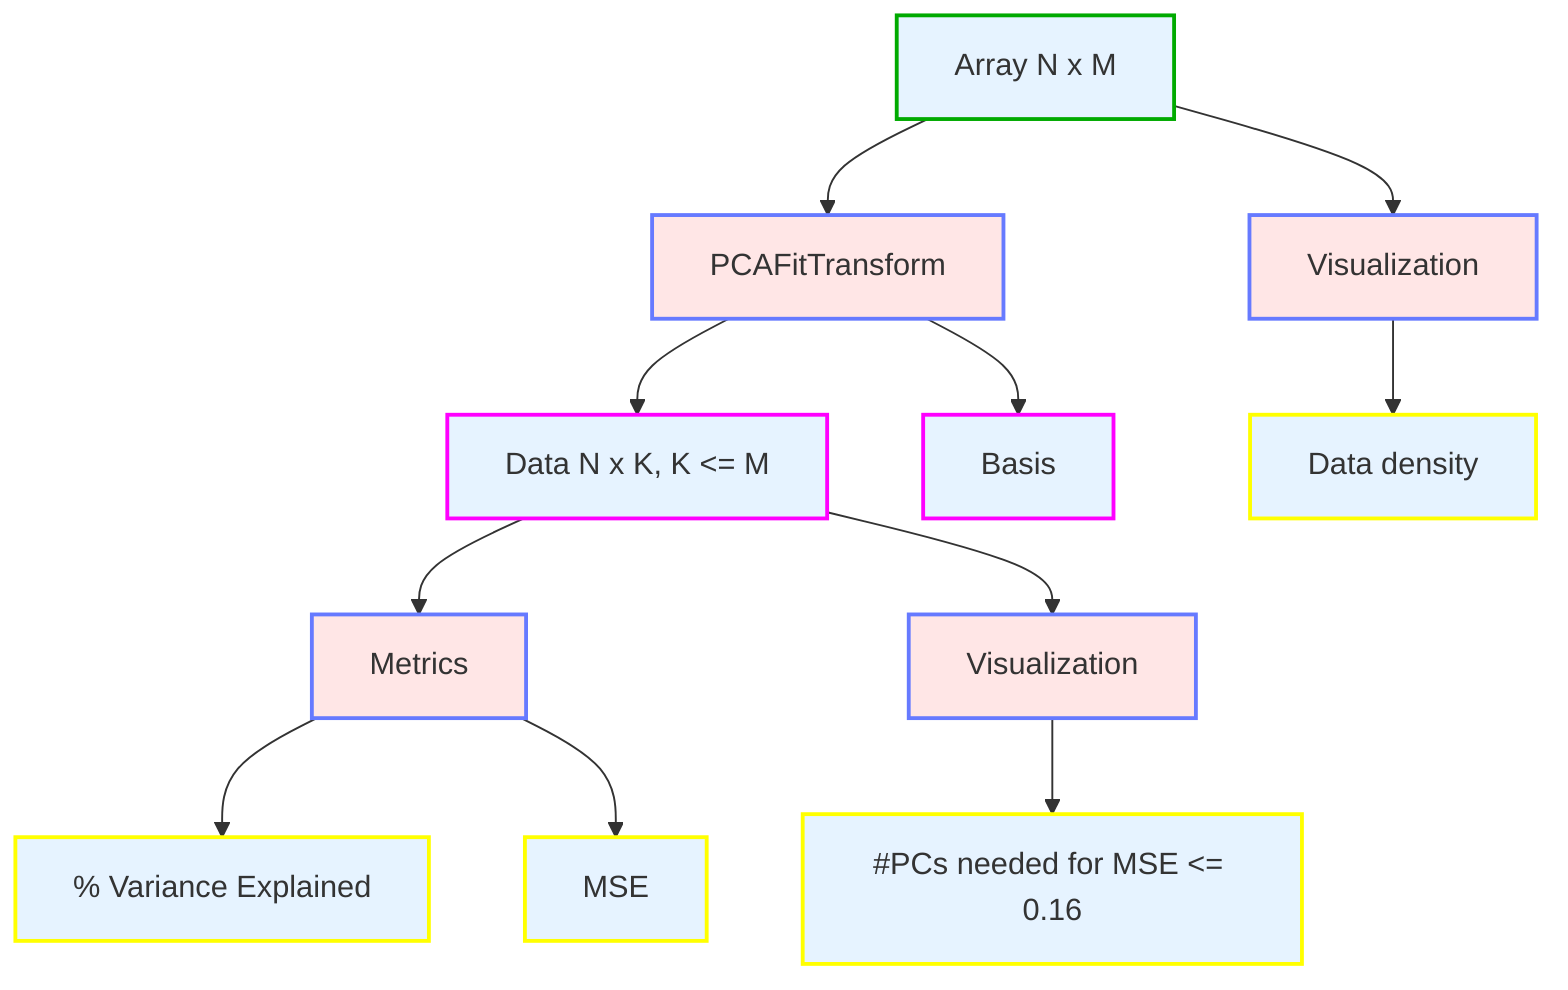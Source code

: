%%{init: {'themeVariables': {'nodeTextColor':'#000'}}}%%
flowchart TD
    classDef data fill:#e6f3ff,stroke:#66b3ff,stroke-width:2px
    classDef op fill:#ffe6e6,stroke:#667aff,stroke-width:2px,shape:round-rect
    classDef inputData fill:#e6f3ff,stroke:#00AA00,stroke-width:2px
    classDef outputData fill:#e6f3ff,stroke:#FF00FF,stroke-width:2px
    classDef outputMetric fill:#e6f3ff,stroke:#FFFF00,stroke-width:2px

    data3["Array N x M"]:::inputData
    data3 --> op3["PCAFitTransform"]:::op
    op3 --> data4["Data N x K, K <= M"]:::outputData
    op3 --> data5["Basis"]:::outputData
    op3aa["Visualization"]:::op
    data3aa["Data density"]:::outputMetric
    data3 --> op3aa --> data3aa
    op3a["Metrics"]:::op
    op3b["Visualization"]:::op
    data3a["MSE"]:::outputMetric
    data3b["% Variance Explained"]:::outputMetric
    data4c["#PCs needed for MSE <= 0.16"]:::outputMetric
    data4 --> op3a --> data3b & data3a
    data4 --> op3b --> data4c